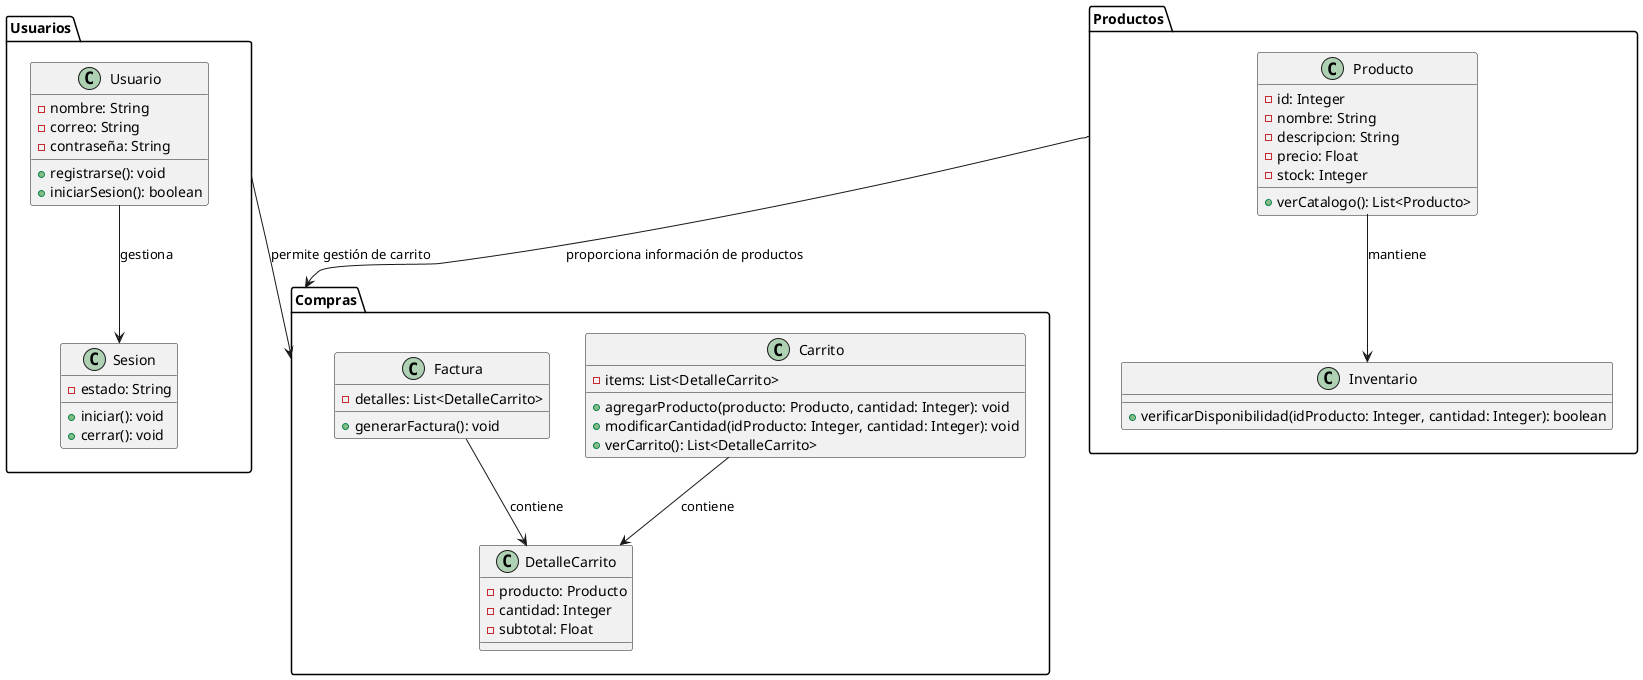 @startuml

package "Usuarios" {
  class Usuario {
    - nombre: String
    - correo: String
    - contraseña: String
    + registrarse(): void
    + iniciarSesion(): boolean
  }

  class Sesion {
    - estado: String
    + iniciar(): void
    + cerrar(): void
  }

  Usuario --> Sesion : "gestiona"
}

package "Productos" {
  class Producto {
    - id: Integer
    - nombre: String
    - descripcion: String
    - precio: Float
    - stock: Integer
    + verCatalogo(): List<Producto>
  }

  class Inventario {
    + verificarDisponibilidad(idProducto: Integer, cantidad: Integer): boolean
  }

  Producto --> Inventario : "mantiene"
}

package "Compras" {
  class Carrito {
    - items: List<DetalleCarrito>
    + agregarProducto(producto: Producto, cantidad: Integer): void
    + modificarCantidad(idProducto: Integer, cantidad: Integer): void
    + verCarrito(): List<DetalleCarrito>
  }

  class DetalleCarrito {
    - producto: Producto
    - cantidad: Integer
    - subtotal: Float
  }

  class Factura {
    - detalles: List<DetalleCarrito>
    + generarFactura(): void
  }

  Carrito --> DetalleCarrito : "contiene"
  Factura --> DetalleCarrito : "contiene"
}

"Usuarios" --> "Compras" : "permite gestión de carrito"
"Productos" --> "Compras" : "proporciona información de productos"

@enduml
